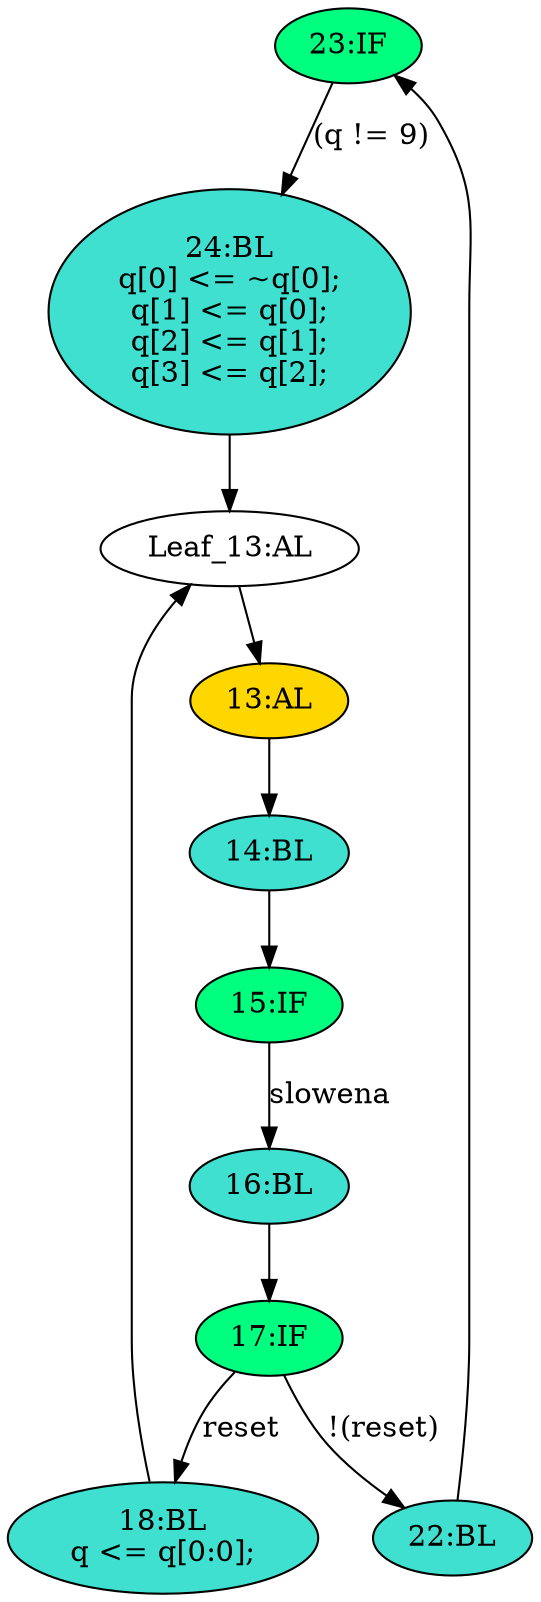 strict digraph "compose( ,  )" {
	node [label="\N"];
	"23:IF"	[ast="<pyverilog.vparser.ast.IfStatement object at 0x7fa4fbd0ebd0>",
		fillcolor=springgreen,
		label="23:IF",
		statements="[]",
		style=filled,
		typ=IfStatement];
	"24:BL"	[ast="<pyverilog.vparser.ast.Block object at 0x7fa4ffec5d10>",
		fillcolor=turquoise,
		label="24:BL
q[0] <= ~q[0];
q[1] <= q[0];
q[2] <= q[1];
q[3] <= q[2];",
		statements="[<pyverilog.vparser.ast.NonblockingSubstitution object at 0x7fa4fbd7d610>, <pyverilog.vparser.ast.NonblockingSubstitution object \
at 0x7fa4fbd66ad0>, <pyverilog.vparser.ast.NonblockingSubstitution object at 0x7fa4fc181610>, <pyverilog.vparser.ast.NonblockingSubstitution \
object at 0x7fa4fbde0d10>]",
		style=filled,
		typ=Block];
	"23:IF" -> "24:BL"	[cond="['q']",
		label="(q != 9)",
		lineno=23];
	"17:IF"	[ast="<pyverilog.vparser.ast.IfStatement object at 0x7fa4fbd63610>",
		fillcolor=springgreen,
		label="17:IF",
		statements="[]",
		style=filled,
		typ=IfStatement];
	"22:BL"	[ast="<pyverilog.vparser.ast.Block object at 0x7fa4fbd63890>",
		fillcolor=turquoise,
		label="22:BL",
		statements="[]",
		style=filled,
		typ=Block];
	"17:IF" -> "22:BL"	[cond="['reset']",
		label="!(reset)",
		lineno=17];
	"18:BL"	[ast="<pyverilog.vparser.ast.Block object at 0x7fa4fbd16910>",
		fillcolor=turquoise,
		label="18:BL
q <= q[0:0];",
		statements="[<pyverilog.vparser.ast.NonblockingSubstitution object at 0x7fa4fbd634d0>]",
		style=filled,
		typ=Block];
	"17:IF" -> "18:BL"	[cond="['reset']",
		label=reset,
		lineno=17];
	"14:BL"	[ast="<pyverilog.vparser.ast.Block object at 0x7fa4fbd771d0>",
		fillcolor=turquoise,
		label="14:BL",
		statements="[]",
		style=filled,
		typ=Block];
	"15:IF"	[ast="<pyverilog.vparser.ast.IfStatement object at 0x7fa4fbd0e550>",
		fillcolor=springgreen,
		label="15:IF",
		statements="[]",
		style=filled,
		typ=IfStatement];
	"14:BL" -> "15:IF"	[cond="[]",
		lineno=None];
	"22:BL" -> "23:IF"	[cond="[]",
		lineno=None];
	"Leaf_13:AL"	[def_var="['q']",
		label="Leaf_13:AL"];
	"24:BL" -> "Leaf_13:AL"	[cond="[]",
		lineno=None];
	"16:BL"	[ast="<pyverilog.vparser.ast.Block object at 0x7fa4fbd03fd0>",
		fillcolor=turquoise,
		label="16:BL",
		statements="[]",
		style=filled,
		typ=Block];
	"15:IF" -> "16:BL"	[cond="['slowena']",
		label=slowena,
		lineno=15];
	"18:BL" -> "Leaf_13:AL"	[cond="[]",
		lineno=None];
	"13:AL"	[ast="<pyverilog.vparser.ast.Always object at 0x7fa4fbd77390>",
		clk_sens=True,
		fillcolor=gold,
		label="13:AL",
		sens="['clk']",
		statements="[]",
		style=filled,
		typ=Always,
		use_var="['q', 'reset', 'slowena']"];
	"Leaf_13:AL" -> "13:AL";
	"13:AL" -> "14:BL"	[cond="[]",
		lineno=None];
	"16:BL" -> "17:IF"	[cond="[]",
		lineno=None];
}
